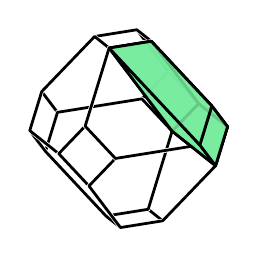 % polymake for julian
% Thu Jul  5 12:06:49 2018
% q

\begin{tikzpicture}[x  = {(0.9cm,-0.076cm)},
                    y  = {(-0.06cm,0.95cm)},
                    z  = {(-0.44cm,-0.29cm)},
                    scale = .4,
                    color = {lightgray}]


  % DEF POINTS
  \coordinate (v0_q) at (3, 1, 0);
  \coordinate (v1_q) at (1, 3, 0);
  \coordinate (v2_q) at (3, 0, 1);
  \coordinate (v3_q) at (3, 0, -1);
  \coordinate (v4_q) at (1, 0, 3);
  \coordinate (v5_q) at (1, 0, -3);
  \coordinate (v6_q) at (0, 3, 1);
  \coordinate (v7_q) at (3, -1, 0);
  \coordinate (v8_q) at (0, 3, -1);
  \coordinate (v9_q) at (0, 1, 3);
  \coordinate (v10_q) at (1, -3, 0);
  \coordinate (v11_q) at (0, 1, -3);
  \coordinate (v12_q) at (0, -1, -3);
  \coordinate (v13_q) at (-1, 3, 0);
  \coordinate (v14_q) at (0, -1, 3);
  \coordinate (v15_q) at (0, -3, -1);
  \coordinate (v16_q) at (-3, 1, 0);
  \coordinate (v17_q) at (0, -3, 1);
  \coordinate (v18_q) at (-1, 0, -3);
  \coordinate (v19_q) at (-1, 0, 3);
  \coordinate (v20_q) at (-3, 0, -1);
  \coordinate (v21_q) at (-3, 0, 1);
  \coordinate (v22_q) at (-1, -3, 0);
  \coordinate (v23_q) at (-3, -1, 0);


  % EDGES STYLE
  \definecolor{edgecolor_q}{rgb}{ 0,0,0 }
  \tikzstyle{facestyle_q} = [fill=none, fill opacity=0.85, preaction={draw=white, line cap=round, line width=1.5 pt}, draw=edgecolor_q, line width=1 pt, line cap=round, line join=round]


  % FACES and EDGES and POINTS in the right order
  \draw[facestyle_q] (v0_q) -- (v3_q) -- (v5_q) -- (v11_q) -- (v8_q) -- (v1_q) -- (v0_q) -- cycle;
  \draw[facestyle_q] (v10_q) -- (v17_q) -- (v22_q) -- (v15_q) -- (v10_q) -- cycle;
  \draw[facestyle_q] (v16_q) -- (v20_q) -- (v23_q) -- (v21_q) -- (v16_q) -- cycle;
  \draw[facestyle_q] (v5_q) -- (v3_q) -- (v7_q) -- (v10_q) -- (v15_q) -- (v12_q) -- (v5_q) -- cycle;
  \draw[facestyle_q] (v11_q) -- (v5_q) -- (v12_q) -- (v18_q) -- (v11_q) -- cycle;


  %POINTS


  %FACETS
  \draw[facestyle_q] (v8_q) -- (v11_q) -- (v18_q) -- (v20_q) -- (v16_q) -- (v13_q) -- (v8_q) -- cycle;


  %POINTS


  %FACETS
  \draw[facestyle_q] (v12_q) -- (v15_q) -- (v22_q) -- (v23_q) -- (v20_q) -- (v18_q) -- (v12_q) -- cycle;


  %POINTS


  %FACETS
  \draw[facestyle_q] (v17_q) -- (v14_q) -- (v19_q) -- (v21_q) -- (v23_q) -- (v22_q) -- (v17_q) -- cycle;


  %POINTS


  %FACETS
  \draw[facestyle_q] (v1_q) -- (v8_q) -- (v13_q) -- (v6_q) -- (v1_q) -- cycle;


  %POINTS


  %FACETS
  \draw[facestyle_q] (v7_q) -- (v3_q) -- (v0_q) -- (v2_q) -- (v7_q) -- cycle;


  %POINTS


  %FACETS
  \draw[facestyle_q] (v9_q) -- (v6_q) -- (v13_q) -- (v16_q) -- (v21_q) -- (v19_q) -- (v9_q) -- cycle;


  %POINTS


  %FACETS
  \draw[facestyle_q] (v4_q) -- (v9_q) -- (v19_q) -- (v14_q) -- (v4_q) -- cycle;


  %POINTS


  %FACETS
  \draw[facestyle_q] (v7_q) -- (v2_q) -- (v4_q) -- (v14_q) -- (v17_q) -- (v10_q) -- (v7_q) -- cycle;


  %POINTS


  %FACETS
  \draw[facestyle_q] (v2_q) -- (v0_q) -- (v1_q) -- (v6_q) -- (v9_q) -- (v4_q) -- (v2_q) -- cycle;


  %POINTS


  %FACETS

  % DEF POINTS
  \coordinate (v0_unnamed__1) at (3, 1, 0);
  \coordinate (v1_unnamed__1) at (1, 3, 0);
  \coordinate (v2_unnamed__1) at (3, 0, 1);
  \coordinate (v3_unnamed__1) at (3, 0, -1);
  \coordinate (v4_unnamed__1) at (1, 0, -3);
  \coordinate (v5_unnamed__1) at (0, 3, 1);
  \coordinate (v6_unnamed__1) at (3, -1, 0);
  \coordinate (v7_unnamed__1) at (0, -1, -3);


  % EDGES STYLE
  \definecolor{edgecolor_unnamed__1}{rgb}{ 0,0,0 }

  % FACES STYLE
  \definecolor{facetcolor_unnamed__1}{rgb}{ 0.467,0.925,0.62 }

  \tikzstyle{facestyle_unnamed__1} = [fill=facetcolor_unnamed__1, fill opacity=0.85, draw=edgecolor_unnamed__1, line width=1 pt, line cap=round, line join=round]


  % FACES and EDGES and POINTS in the right order
  \draw[facestyle_unnamed__1] (v1_unnamed__1) -- (v0_unnamed__1) -- (v3_unnamed__1) -- (v4_unnamed__1) -- (v1_unnamed__1) -- cycle;
  \draw[facestyle_unnamed__1] (v3_unnamed__1) -- (v6_unnamed__1) -- (v7_unnamed__1) -- (v4_unnamed__1) -- (v3_unnamed__1) -- cycle;
  \draw[facestyle_unnamed__1] (v5_unnamed__1) -- (v1_unnamed__1) -- (v4_unnamed__1) -- (v7_unnamed__1) -- (v5_unnamed__1) -- cycle;


  %POINTS


  %FACETS
  \draw[facestyle_unnamed__1] (v6_unnamed__1) -- (v2_unnamed__1) -- (v5_unnamed__1) -- (v7_unnamed__1) -- (v6_unnamed__1) -- cycle;


  %POINTS


  %FACETS
  \draw[facestyle_unnamed__1] (v3_unnamed__1) -- (v0_unnamed__1) -- (v2_unnamed__1) -- (v6_unnamed__1) -- (v3_unnamed__1) -- cycle;


  %POINTS


  %FACETS
  \draw[facestyle_unnamed__1] (v2_unnamed__1) -- (v0_unnamed__1) -- (v1_unnamed__1) -- (v5_unnamed__1) -- (v2_unnamed__1) -- cycle;


  %POINTS


  %FACETS

\end{tikzpicture}
